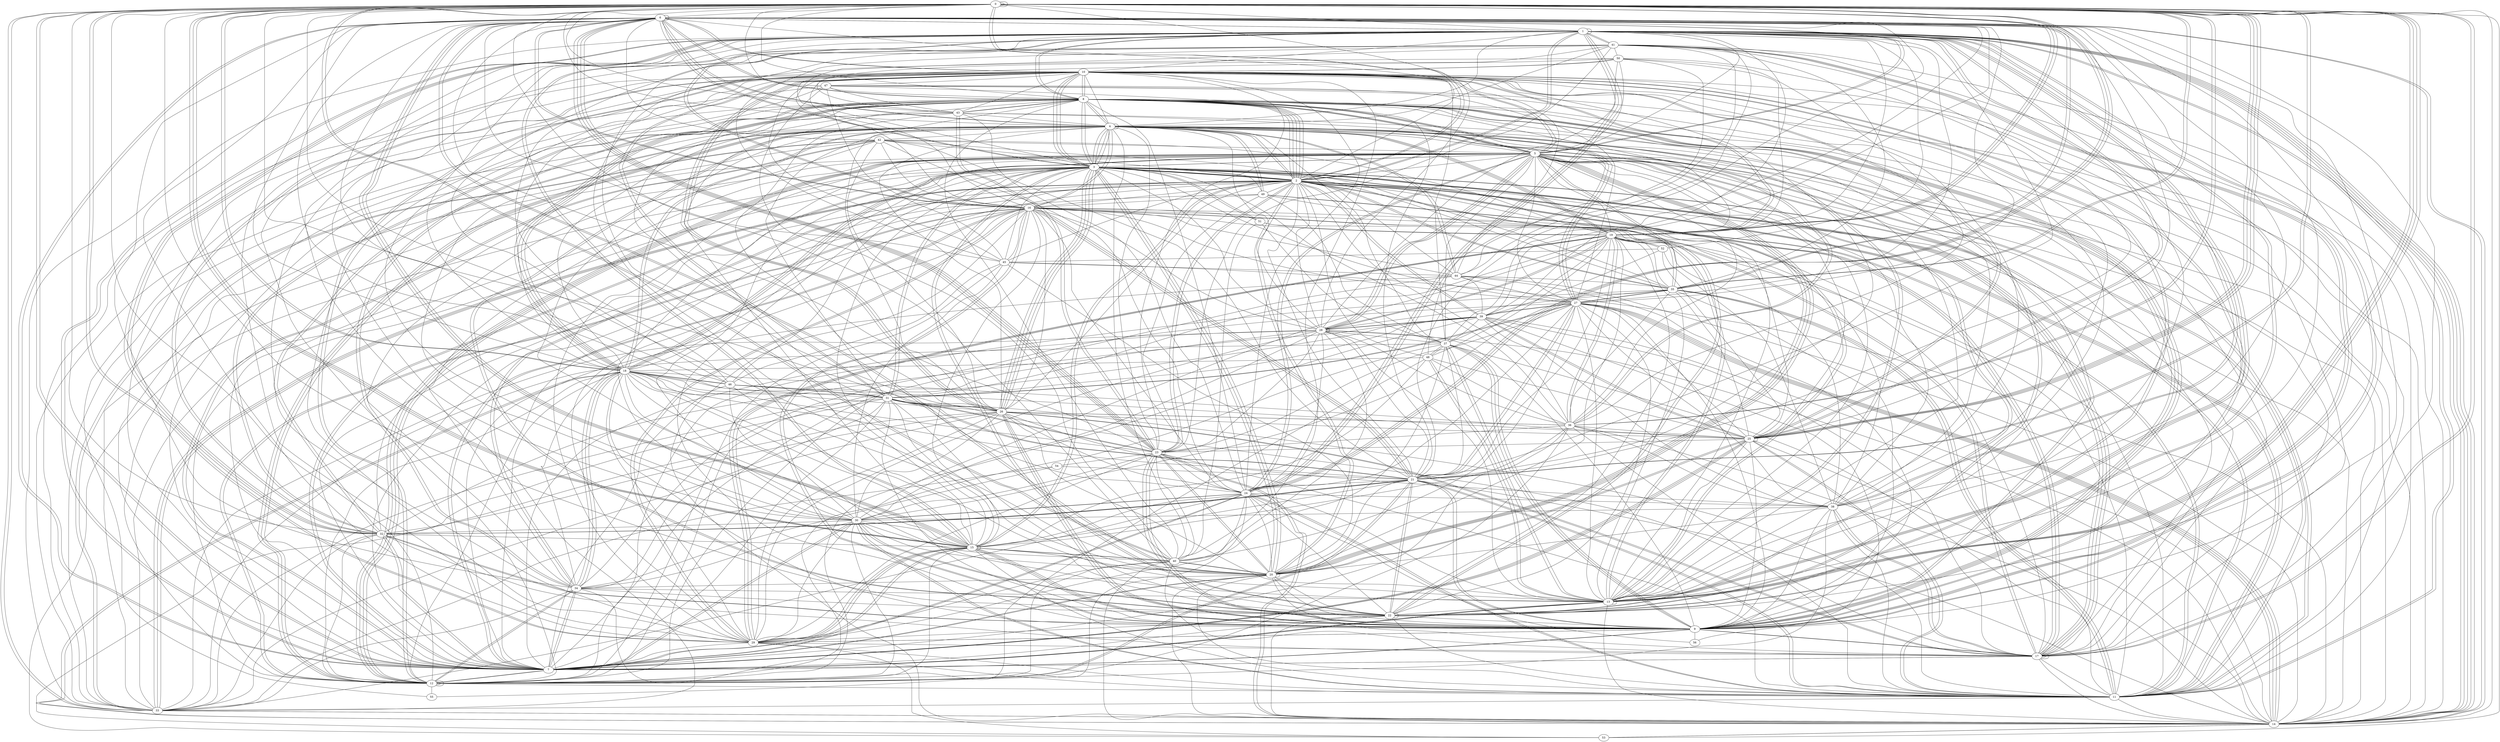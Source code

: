 graph G {
0;
1;
2;
3;
4;
5;
6;
7;
8;
9;
10;
11;
12;
13;
14;
15;
16;
17;
18;
19;
20;
21;
22;
23;
24;
25;
26;
27;
28;
29;
30;
31;
32;
33;
34;
35;
36;
37;
38;
39;
40;
41;
42;
43;
44;
45;
46;
47;
48;
49;
50;
51;
52;
53;
54;
55;
56;
5--8 ;
35--6 ;
47--55 ;
42--26 ;
11--25 ;
12--21 ;
46--31 ;
34--11 ;
49--7 ;
31--24 ;
18--46 ;
24--33 ;
26--10 ;
17--17 ;
30--19 ;
8--17 ;
4--8 ;
20--3 ;
40--23 ;
4--15 ;
12--21 ;
52--39 ;
17--9 ;
31--19 ;
13--48 ;
13--37 ;
7--46 ;
16--13 ;
24--11 ;
36--25 ;
13--24 ;
34--7 ;
42--16 ;
36--3 ;
16--4 ;
40--20 ;
10--6 ;
30--32 ;
3--45 ;
26--29 ;
20--3 ;
30--28 ;
16--9 ;
44--41 ;
4--3 ;
21--1 ;
2--23 ;
10--31 ;
11--33 ;
29--1 ;
5--17 ;
2--4 ;
1--41 ;
35--25 ;
15--7 ;
19--5 ;
46--45 ;
40--30 ;
15--0 ;
8--33 ;
20--11 ;
6--5 ;
20--34 ;
4--18 ;
34--18 ;
36--7 ;
11--35 ;
20--6 ;
18--13 ;
26--10 ;
2--32 ;
9--1 ;
0--21 ;
42--7 ;
9--44 ;
22--4 ;
0--19 ;
17--3 ;
28--37 ;
21--16 ;
3--4 ;
13--37 ;
5--12 ;
27--14 ;
44--10 ;
17--38 ;
4--41 ;
14--2 ;
28--14 ;
23--30 ;
9--37 ;
41--15 ;
43--23 ;
7--12 ;
3--10 ;
26--25 ;
9--56 ;
1--7 ;
29--19 ;
23--24 ;
3--26 ;
6--5 ;
17--16 ;
9--15 ;
7--6 ;
48--25 ;
4--0 ;
15--12 ;
12--5 ;
15--15 ;
1--11 ;
40--51 ;
4--42 ;
5--22 ;
11--25 ;
2--49 ;
10--18 ;
30--15 ;
39--1 ;
31--10 ;
0--47 ;
26--18 ;
27--23 ;
3--10 ;
32--31 ;
15--48 ;
26--10 ;
22--1 ;
18--29 ;
21--16 ;
15--31 ;
25--23 ;
8--32 ;
6--22 ;
33--42 ;
27--3 ;
2--5 ;
41--43 ;
3--2 ;
5--11 ;
33--32 ;
20--24 ;
49--16 ;
20--5 ;
50--28 ;
16--51 ;
28--5 ;
4--3 ;
12--0 ;
15--0 ;
25--0 ;
53--14 ;
15--6 ;
28--5 ;
12--44 ;
19--4 ;
37--48 ;
19--52 ;
23--36 ;
15--24 ;
29--19 ;
3--35 ;
53--0 ;
31--39 ;
39--2 ;
30--35 ;
41--35 ;
43--30 ;
17--32 ;
17--9 ;
3--31 ;
24--30 ;
8--2 ;
17--14 ;
8--1 ;
28--5 ;
5--10 ;
37--49 ;
23--43 ;
28--21 ;
11--14 ;
32--12 ;
40--27 ;
21--37 ;
4--40 ;
6--4 ;
6--39 ;
33--3 ;
13--4 ;
4--1 ;
34--31 ;
36--12 ;
28--29 ;
16--9 ;
27--14 ;
9--35 ;
9--41 ;
25--39 ;
1--5 ;
25--25 ;
12--35 ;
13--0 ;
10--4 ;
1--2 ;
20--7 ;
25--9 ;
19--0 ;
17--2 ;
18--5 ;
23--6 ;
16--2 ;
33--28 ;
27--9 ;
7--8 ;
26--0 ;
47--8 ;
6--42 ;
12--55 ;
27--24 ;
20--5 ;
50--36 ;
12--37 ;
27--39 ;
0--22 ;
2--0 ;
1--2 ;
56--39 ;
8--22 ;
24--8 ;
28--28 ;
2--11 ;
44--14 ;
30--1 ;
40--28 ;
12--7 ;
41--45 ;
27--8 ;
33--54 ;
0--36 ;
22--18 ;
0--23 ;
20--15 ;
25--18 ;
40--0 ;
26--1 ;
22--22 ;
26--13 ;
21--14 ;
8--34 ;
30--29 ;
32--26 ;
2--6 ;
12--11 ;
3--31 ;
4--26 ;
10--40 ;
16--45 ;
9--23 ;
15--29 ;
48--18 ;
56--24 ;
27--21 ;
16--26 ;
3--26 ;
16--24 ;
31--21 ;
2--33 ;
29--17 ;
13--13 ;
5--8 ;
12--16 ;
9--18 ;
10--7 ;
18--23 ;
5--50 ;
19--4 ;
36--2 ;
5--18 ;
9--5 ;
2--12 ;
29--15 ;
6--15 ;
6--46 ;
19--28 ;
30--10 ;
0--7 ;
19--42 ;
5--7 ;
10--38 ;
41--9 ;
45--6 ;
4--14 ;
0--17 ;
33--41 ;
25--7 ;
13--7 ;
48--41 ;
23--41 ;
3--17 ;
2--42 ;
20--21 ;
10--6 ;
21--16 ;
42--12 ;
8--6 ;
8--2 ;
19--29 ;
8--27 ;
38--36 ;
15--40 ;
8--43 ;
46--31 ;
31--7 ;
15--36 ;
8--9 ;
14--0 ;
9--6 ;
8--9 ;
29--40 ;
17--2 ;
3--49 ;
20--25 ;
23--54 ;
17--11 ;
11--38 ;
1--0 ;
13--5 ;
1--25 ;
38--30 ;
38--9 ;
13--1 ;
45--14 ;
21--2 ;
16--34 ;
4--8 ;
13--48 ;
6--29 ;
11--49 ;
20--6 ;
31--8 ;
43--10 ;
35--0 ;
5--4 ;
1--14 ;
0--8 ;
5--20 ;
5--25 ;
17--3 ;
28--36 ;
40--55 ;
23--6 ;
29--16 ;
27--14 ;
44--2 ;
9--20 ;
29--0 ;
18--30 ;
5--3 ;
2--22 ;
38--26 ;
18--14 ;
21--22 ;
47--21 ;
39--25 ;
32--15 ;
52--45 ;
49--11 ;
0--24 ;
6--40 ;
37--5 ;
2--13 ;
9--29 ;
27--25 ;
26--33 ;
8--15 ;
23--14 ;
8--3 ;
14--8 ;
20--30 ;
30--7 ;
6--8 ;
36--0 ;
50--19 ;
23--49 ;
27--8 ;
5--38 ;
19--10 ;
14--6 ;
33--37 ;
29--24 ;
1--38 ;
37--51 ;
52--19 ;
36--4 ;
32--21 ;
19--48 ;
9--15 ;
17--20 ;
29--15 ;
2--15 ;
39--28 ;
0--33 ;
34--13 ;
48--37 ;
18--5 ;
3--8 ;
0--28 ;
11--10 ;
27--1 ;
3--28 ;
12--1 ;
17--26 ;
4--12 ;
52--1 ;
3--10 ;
2--3 ;
13--4 ;
13--41 ;
0--18 ;
3--51 ;
10--47 ;
16--7 ;
48--36 ;
14--1 ;
22--27 ;
21--9 ;
42--35 ;
0--24 ;
22--3 ;
2--34 ;
34--54 ;
20--19 ;
13--7 ;
39--44 ;
6--27 ;
25--10 ;
1--6 ;
30--11 ;
20--45 ;
22--9 ;
5--14 ;
41--50 ;
11--1 ;
1--19 ;
26--36 ;
2--17 ;
6--1 ;
17--7 ;
16--12 ;
32--9 ;
32--10 ;
10--24 ;
12--45 ;
1--14 ;
20--46 ;
1--24 ;
24--1 ;
42--5 ;
24--30 ;
4--7 ;
6--16 ;
16--29 ;
40--17 ;
4--16 ;
46--25 ;
40--8 ;
16--11 ;
13--0 ;
31--26 ;
17--39 ;
34--2 ;
17--3 ;
13--25 ;
42--7 ;
9--8 ;
21--15 ;
13--43 ;
20--23 ;
26--9 ;
27--35 ;
16--7 ;
6--14 ;
6--35 ;
28--4 ;
17--6 ;
5--24 ;
3--13 ;
33--14 ;
23--14 ;
24--22 ;
16--1 ;
43--4 ;
36--35 ;
20--38 ;
11--4 ;
32--39 ;
7--32 ;
32--4 ;
32--21 ;
0--0 ;
4--32 ;
12--38 ;
35--2 ;
31--6 ;
27--5 ;
18--8 ;
15--0 ;
18--31 ;
7--16 ;
38--39 ;
23--31 ;
54--21 ;
8--9 ;
12--12 ;
15--2 ;
7--24 ;
19--37 ;
19--0 ;
10--19 ;
9--21 ;
38--8 ;
1--15 ;
33--1 ;
0--7 ;
6--6 ;
39--12 ;
1--32 ;
43--47 ;
7--39 ;
34--27 ;
22--11 ;
34--18 ;
12--34 ;
1--7 ;
28--35 ;
5--33 ;
7--3 ;
1--25 ;
43--17 ;
18--1 ;
30--7 ;
1--14 ;
10--37 ;
8--1 ;
45--47 ;
14--16 ;
53--3 ;
7--24 ;
35--0 ;
3--30 ;
0--13 ;
38--27 ;
38--51 ;
24--0 ;
14--13 ;
22--30 ;
13--28 ;
14--18 ;
0--20 ;
9--26 ;
3--2 ;
6--23 ;
20--14 ;
3--26 ;
15--16 ;
43--8 ;
26--43 ;
2--8 ;
12--5 ;
29--47 ;
22--1 ;
16--19 ;
5--3 ;
27--21 ;
37--4 ;
5--29 ;
5--35 ;
22--2 ;
21--10 ;
22--21 ;
3--15 ;
10--22 ;
15--11 ;
7--44 ;
29--0 ;
25--7 ;
37--40 ;
7--25 ;
18--8 ;
11--24 ;
10--17 ;
13--19 ;
7--9 ;
16--13 ;
10--25 ;
20--20 ;
41--9 ;
13--7 ;
25--6 ;
4--31 ;
18--8 ;
11--5 ;
8--19 ;
9--23 ;
46--18 ;
32--1 ;
29--9 ;
11--37 ;
0--43 ;
16--44 ;
9--15 ;
24--38 ;
18--8 ;
5--34 ;
2--0 ;
11--2 ;
23--2 ;
29--11 ;
53--26 ;
44--4 ;
12--3 ;
35--27 ;
7--17 ;
5--10 ;
17--38 ;
17--31 ;
24--43 ;
19--38 ;
22--34 ;
27--44 ;
4--33 ;
23--31 ;
2--20 ;
41--16 ;
17--26 ;
11--18 ;
22--10 ;
24--26 ;
36--26 ;
14--36 ;
51--3 ;
33--2 ;
30--26 ;
11--3 ;
0--6 ;
44--4 ;
41--1 ;
45--44 ;
19--4 ;
29--2 ;
6--38 ;
44--35 ;
2--20 ;
3--18 ;
1--9 ;
15--13 ;
37--9 ;
26--8 ;
21--19 ;
2--26 ;
11--23 ;
7--32 ;
34--12 ;
40--14 ;
11--19 ;
17--4 ;
12--4 ;
37--9 ;
12--10 ;
21--18 ;
18--43 ;
3--50 ;
26--9 ;
10--50 ;
22--31 ;
3--46 ;
22--30 ;
39--2 ;
29--10 ;
13--1 ;
21--0 ;
0--25 ;
14--47 ;
21--42 ;
14--41 ;
34--18 ;
34--30 ;
23--29 ;
28--2 ;
42--34 ;
27--16 ;
49--4 ;
18--0 ;
21--31 ;
50--44 ;
9--10 ;
28--7 ;
16--10 ;
12--12 ;
18--6 ;
2--3 ;
12--5 ;
33--14 ;
36--4 ;
20--7 ;
18--12 ;
32--21 ;
25--0 ;
7--6 ;
21--24 ;
28--12 ;
10--13 ;
32--0 ;
25--49 ;
21--11 ;
33--10 ;
0--33 ;
39--27 ;
22--4 ;
19--28 ;
10--8 ;
4--11 ;
45--30 ;
4--4 ;
16--28 ;
52--25 ;
36--19 ;
4--23 ;
9--7 ;
5--24 ;
14--27 ;
45--10 ;
10--23 ;
2--35 ;
36--19 ;
8--34 ;
6--23 ;
20--22 ;
22--5 ;
20--23 ;
6--15 ;
30--46 ;
4--3 ;
40--15 ;
8--2 ;
21--50 ;
27--31 ;
1--15 ;
6--3 ;
37--39 ;
47--27 ;
3--26 ;
17--0 ;
28--24 ;
49--4 ;
9--28 ;
3--7 ;
40--20 ;
22--14 ;
0--13 ;
35--11 ;
1--38 ;
45--2 ;
7--34 ;
33--31 ;
1--16 ;
32--9 ;
5--36 ;
10--1 ;
19--17 ;
12--10 ;
14--25 ;
27--31 ;
0--40 ;
30--5 ;
16--6 ;
29--53 ;
21--11 ;
4--12 ;
40--47 ;
1--14 ;
24--1 ;
4--18 ;
15--18 ;
2--33 ;
37--6 ;
7--15 ;
35--19 ;
12--24 ;
3--9 ;
6--34 ;
22--7 ;
24--42 ;
1--13 ;
11--41 ;
5--35 ;
30--12 ;
3--11 ;
11--30 ;
36--11 ;
8--2 ;
19--17 ;
0--0 ;
6--4 ;
20--25 ;
39--14 ;
9--23 ;
41--46 ;
10--9 ;
1--1 ;
8--5 ;
2--4 ;
50--46 ;
13--47 ;
18--7 ;
29--22 ;
13--3 ;
14--53 ;
33--34 ;
12--48 ;
10--8 ;
9--31 ;
11--2 ;
5--20 ;
51--19 ;
29--7 ;
19--22 ;
0--25 ;
23--23 ;
2--48 ;
28--23 ;
32--1 ;
38--52 ;
42--33 ;
13--22 ;
50--10 ;
8--32 ;
6--21 ;
17--17 ;
27--13 ;
11--35 ;
6--13 ;
20--3 ;
9--5 ;
22--8 ;
28--39 ;
10--32 ;
3--22 ;
3--6 ;
}
